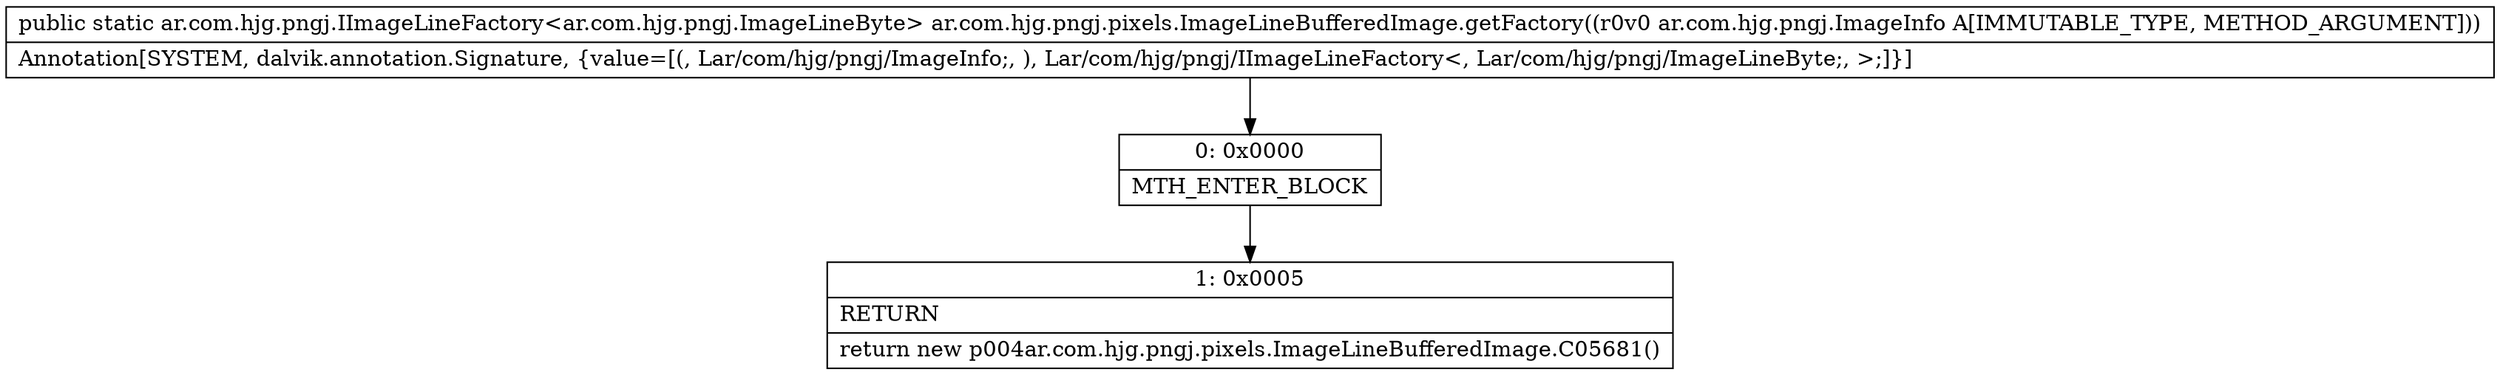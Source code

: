 digraph "CFG forar.com.hjg.pngj.pixels.ImageLineBufferedImage.getFactory(Lar\/com\/hjg\/pngj\/ImageInfo;)Lar\/com\/hjg\/pngj\/IImageLineFactory;" {
Node_0 [shape=record,label="{0\:\ 0x0000|MTH_ENTER_BLOCK\l}"];
Node_1 [shape=record,label="{1\:\ 0x0005|RETURN\l|return new p004ar.com.hjg.pngj.pixels.ImageLineBufferedImage.C05681()\l}"];
MethodNode[shape=record,label="{public static ar.com.hjg.pngj.IImageLineFactory\<ar.com.hjg.pngj.ImageLineByte\> ar.com.hjg.pngj.pixels.ImageLineBufferedImage.getFactory((r0v0 ar.com.hjg.pngj.ImageInfo A[IMMUTABLE_TYPE, METHOD_ARGUMENT]))  | Annotation[SYSTEM, dalvik.annotation.Signature, \{value=[(, Lar\/com\/hjg\/pngj\/ImageInfo;, ), Lar\/com\/hjg\/pngj\/IImageLineFactory\<, Lar\/com\/hjg\/pngj\/ImageLineByte;, \>;]\}]\l}"];
MethodNode -> Node_0;
Node_0 -> Node_1;
}

